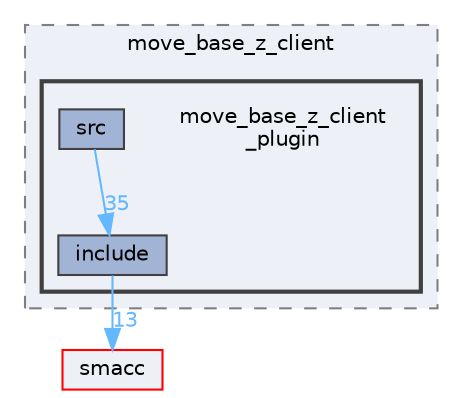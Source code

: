 digraph "smacc_client_library/move_base_z_client/move_base_z_client_plugin"
{
 // LATEX_PDF_SIZE
  bgcolor="transparent";
  edge [fontname=Helvetica,fontsize=10,labelfontname=Helvetica,labelfontsize=10];
  node [fontname=Helvetica,fontsize=10,shape=box,height=0.2,width=0.4];
  compound=true
  subgraph clusterdir_e4255edaa76b375f1d771067db798d98 {
    graph [ bgcolor="#edf0f7", pencolor="grey50", label="move_base_z_client", fontname=Helvetica,fontsize=10 style="filled,dashed", URL="dir_e4255edaa76b375f1d771067db798d98.html",tooltip=""]
  subgraph clusterdir_ba46289cd302b11947d63522123a501f {
    graph [ bgcolor="#edf0f7", pencolor="grey25", label="", fontname=Helvetica,fontsize=10 style="filled,bold", URL="dir_ba46289cd302b11947d63522123a501f.html",tooltip=""]
    dir_ba46289cd302b11947d63522123a501f [shape=plaintext, label="move_base_z_client\l_plugin"];
  dir_3488b3f89152574ebdd16a8ff47504bf [label="include", fillcolor="#a2b4d6", color="grey25", style="filled", URL="dir_3488b3f89152574ebdd16a8ff47504bf.html",tooltip=""];
  dir_61dcd657345dad6c4da3cefc2b8aca91 [label="src", fillcolor="#a2b4d6", color="grey25", style="filled", URL="dir_61dcd657345dad6c4da3cefc2b8aca91.html",tooltip=""];
  }
  }
  dir_6e3e4532ae0db906acb0c92fce514b9e [label="smacc", fillcolor="#edf0f7", color="red", style="filled", URL="dir_6e3e4532ae0db906acb0c92fce514b9e.html",tooltip=""];
  dir_3488b3f89152574ebdd16a8ff47504bf->dir_6e3e4532ae0db906acb0c92fce514b9e [headlabel="13", labeldistance=1.5 headhref="dir_000048_000090.html" color="steelblue1" fontcolor="steelblue1"];
  dir_61dcd657345dad6c4da3cefc2b8aca91->dir_3488b3f89152574ebdd16a8ff47504bf [headlabel="35", labeldistance=1.5 headhref="dir_000118_000048.html" color="steelblue1" fontcolor="steelblue1"];
}
